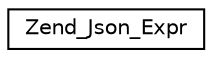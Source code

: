 digraph G
{
  edge [fontname="Helvetica",fontsize="10",labelfontname="Helvetica",labelfontsize="10"];
  node [fontname="Helvetica",fontsize="10",shape=record];
  rankdir="LR";
  Node1 [label="Zend_Json_Expr",height=0.2,width=0.4,color="black", fillcolor="white", style="filled",URL="$class_zend___json___expr.html"];
}
